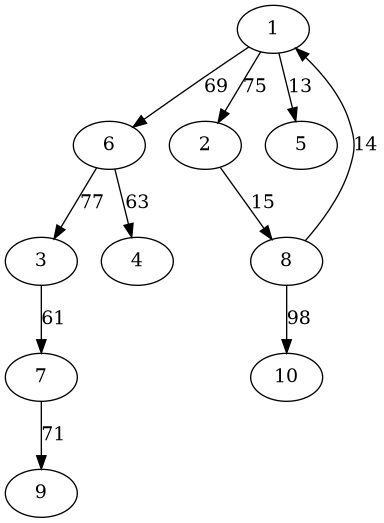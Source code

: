 @startuml
digraph G {
	1 -> 6 [label = 69]
	1 -> 2 [label = 75]
	1 -> 5 [label = 13]
	6 -> 3 [label = 77]
	6 -> 4 [label = 63]
	3 -> 7 [label = 61]
	2 -> 8 [label = 15]
	7 -> 9 [label = 71]
	8 -> 1 [label = 14]
	8 -> 10 [label = 98]
}
@enduml
